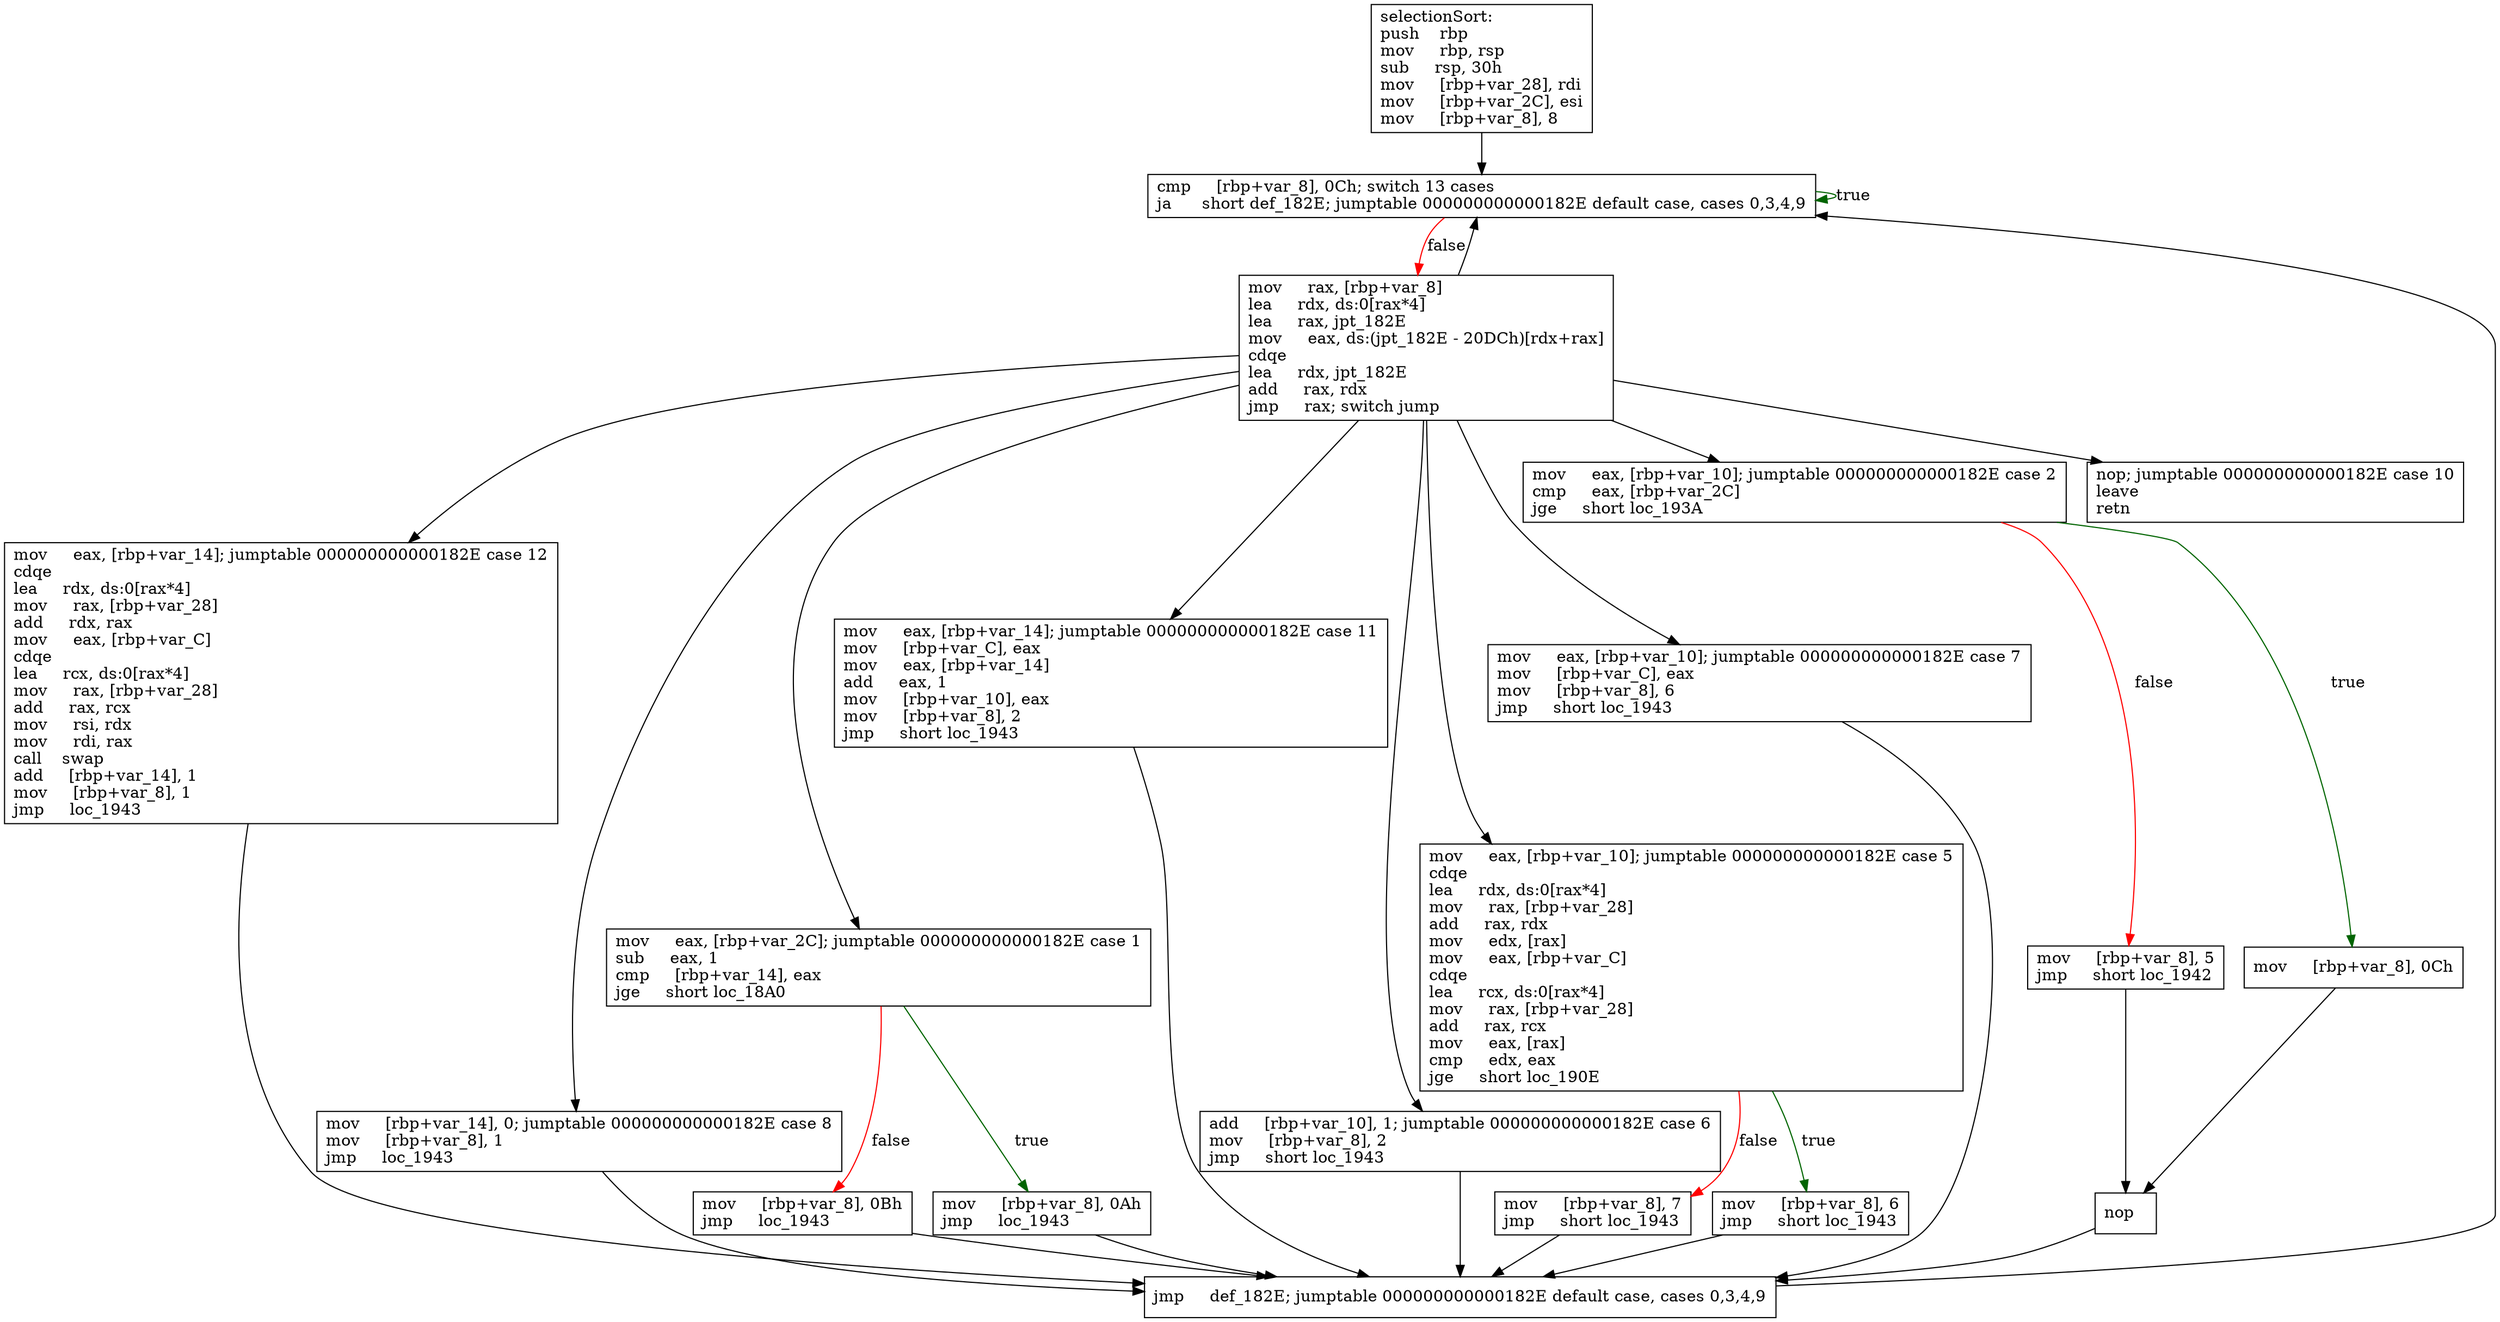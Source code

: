 digraph "selectionSort" {
	graph [
	];
	node [
		shape = "box"
	];
	edge [
	];
	"0" [
		label = "selectionSort:\lpush    rbp\lmov     rbp, rsp\lsub     rsp, 30h\lmov     [rbp+var_28], rdi\lmov     [rbp+var_2C], esi\lmov     [rbp+var_8], 8\l"
	];
	"1" [
		label = "cmp     [rbp+var_8], 0Ch; switch 13 cases\lja      short def_182E; jumptable 000000000000182E default case, cases 0,3,4,9\l"
	];
	"2" [
		label = "mov     rax, [rbp+var_8]\llea     rdx, ds:0[rax*4]\llea     rax, jpt_182E\lmov     eax, ds:(jpt_182E - 20DCh)[rdx+rax]\lcdqe\llea     rdx, jpt_182E\ladd     rax, rdx\ljmp     rax; switch jump\l"
	];
	"3" [
		label = "mov     eax, [rbp+var_14]; jumptable 000000000000182E case 12\lcdqe\llea     rdx, ds:0[rax*4]\lmov     rax, [rbp+var_28]\ladd     rdx, rax\lmov     eax, [rbp+var_C]\lcdqe\llea     rcx, ds:0[rax*4]\lmov     rax, [rbp+var_28]\ladd     rax, rcx\lmov     rsi, rdx\lmov     rdi, rax\lcall    swap\ladd     [rbp+var_14], 1\lmov     [rbp+var_8], 1\ljmp     loc_1943\l"
	];
	"4" [
		label = "mov     [rbp+var_14], 0; jumptable 000000000000182E case 8\lmov     [rbp+var_8], 1\ljmp     loc_1943\l"
	];
	"5" [
		label = "mov     eax, [rbp+var_2C]; jumptable 000000000000182E case 1\lsub     eax, 1\lcmp     [rbp+var_14], eax\ljge     short loc_18A0\l"
	];
	"6" [
		label = "mov     [rbp+var_8], 0Bh\ljmp     loc_1943\l"
	];
	"7" [
		label = "mov     [rbp+var_8], 0Ah\ljmp     loc_1943\l"
	];
	"8" [
		label = "mov     eax, [rbp+var_14]; jumptable 000000000000182E case 11\lmov     [rbp+var_C], eax\lmov     eax, [rbp+var_14]\ladd     eax, 1\lmov     [rbp+var_10], eax\lmov     [rbp+var_8], 2\ljmp     short loc_1943\l"
	];
	"9" [
		label = "add     [rbp+var_10], 1; jumptable 000000000000182E case 6\lmov     [rbp+var_8], 2\ljmp     short loc_1943\l"
	];
	"10" [
		label = "mov     eax, [rbp+var_10]; jumptable 000000000000182E case 5\lcdqe\llea     rdx, ds:0[rax*4]\lmov     rax, [rbp+var_28]\ladd     rax, rdx\lmov     edx, [rax]\lmov     eax, [rbp+var_C]\lcdqe\llea     rcx, ds:0[rax*4]\lmov     rax, [rbp+var_28]\ladd     rax, rcx\lmov     eax, [rax]\lcmp     edx, eax\ljge     short loc_190E\l"
	];
	"11" [
		label = "mov     [rbp+var_8], 7\ljmp     short loc_1943\l"
	];
	"12" [
		label = "mov     [rbp+var_8], 6\ljmp     short loc_1943\l"
	];
	"13" [
		label = "mov     eax, [rbp+var_10]; jumptable 000000000000182E case 7\lmov     [rbp+var_C], eax\lmov     [rbp+var_8], 6\ljmp     short loc_1943\l"
	];
	"14" [
		label = "mov     eax, [rbp+var_10]; jumptable 000000000000182E case 2\lcmp     eax, [rbp+var_2C]\ljge     short loc_193A\l"
	];
	"15" [
		label = "mov     [rbp+var_8], 5\ljmp     short loc_1942\l"
	];
	"16" [
		label = "mov     [rbp+var_8], 0Ch\l"
	];
	"17" [
		label = "nop\l"
	];
	"18" [
		label = "jmp     def_182E; jumptable 000000000000182E default case, cases 0,3,4,9\l"
	];
	"19" [
		label = "nop; jumptable 000000000000182E case 10\lleave\lretn\l"
	];
// node 0
	"0" -> "1" [ ];
// node 1
	"1" -> "2" [ label = "false", color = red ];
	"1" -> "1" [ label = "true", color = darkgreen ];
// node 2
	"2" -> "1" [ ];
	"2" -> "3" [ ];
	"2" -> "4" [ ];
	"2" -> "5" [ ];
	"2" -> "8" [ ];
	"2" -> "9" [ ];
	"2" -> "10" [ ];
	"2" -> "13" [ ];
	"2" -> "14" [ ];
	"2" -> "19" [ ];
// node 3
	"3" -> "18" [ ];
// node 4
	"4" -> "18" [ ];
// node 5
	"5" -> "6" [ label = "false", color = red ];
	"5" -> "7" [ label = "true", color = darkgreen ];
// node 6
	"6" -> "18" [ ];
// node 7
	"7" -> "18" [ ];
// node 8
	"8" -> "18" [ ];
// node 9
	"9" -> "18" [ ];
// node 10
	"10" -> "11" [ label = "false", color = red ];
	"10" -> "12" [ label = "true", color = darkgreen ];
// node 11
	"11" -> "18" [ ];
// node 12
	"12" -> "18" [ ];
// node 13
	"13" -> "18" [ ];
// node 14
	"14" -> "15" [ label = "false", color = red ];
	"14" -> "16" [ label = "true", color = darkgreen ];
// node 15
	"15" -> "17" [ ];
// node 16
	"16" -> "17" [ ];
// node 17
	"17" -> "18" [ ];
// node 18
	"18" -> "1" [ ];
// node 19
}
